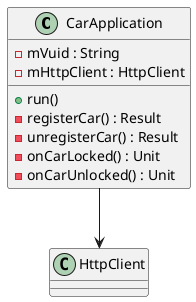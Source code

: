 @startuml
'https://plantuml.com/class-diagram

class CarApplication
{
+ run()
- registerCar() : Result
- unregisterCar() : Result
- onCarLocked() : Unit
- onCarUnlocked() : Unit
- mVuid : String
- mHttpClient : HttpClient
}

class HttpClient

CarApplication --> HttpClient
@enduml